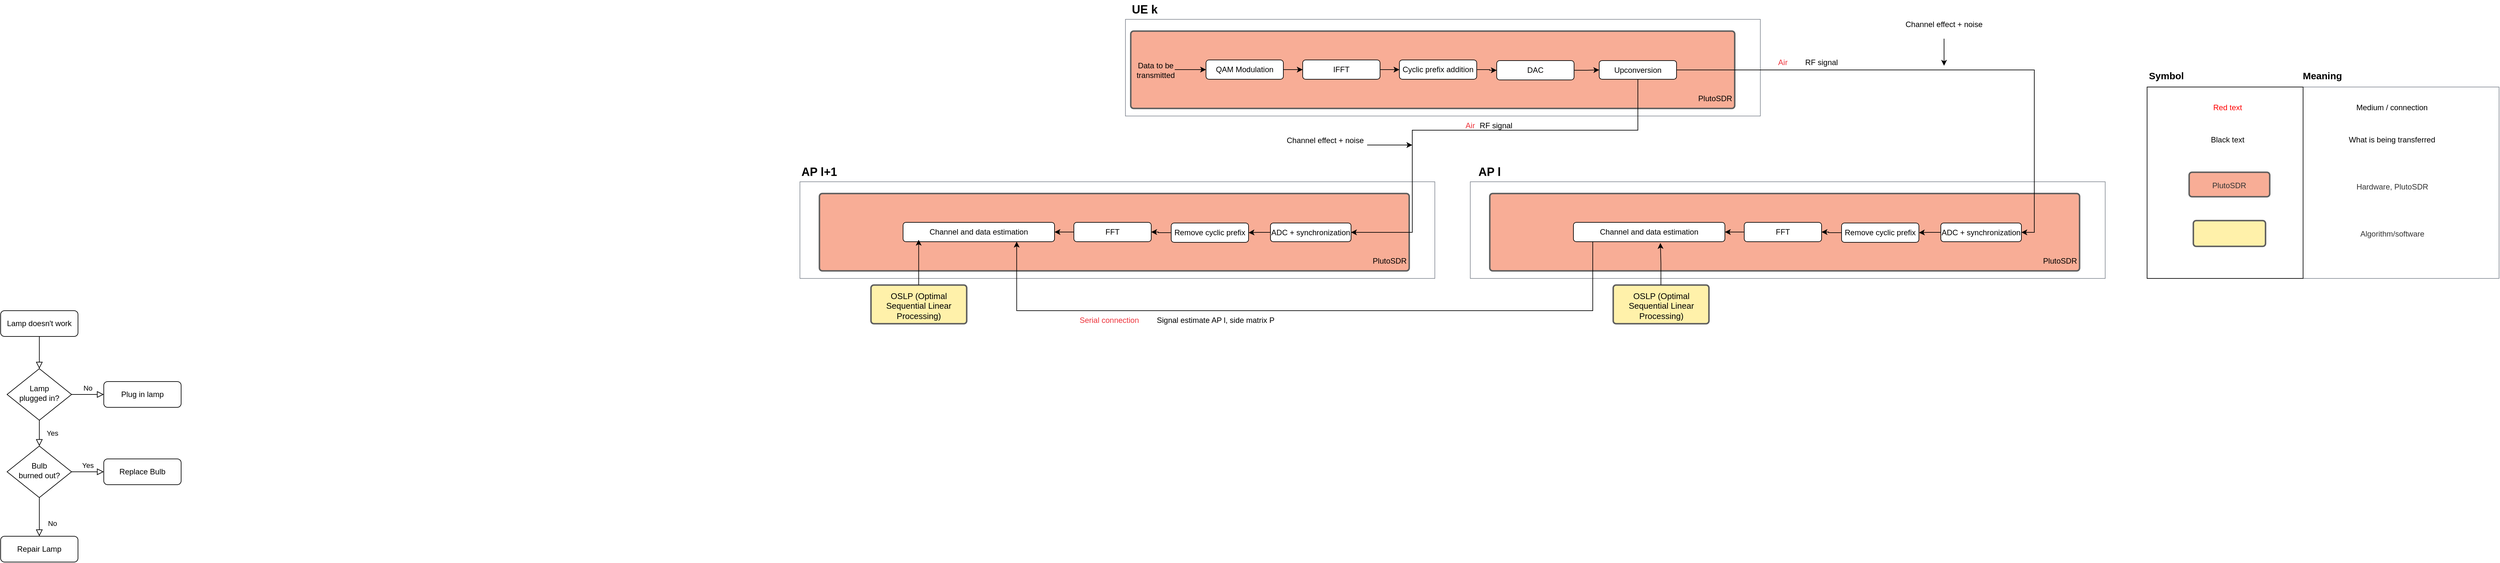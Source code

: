 <mxfile version="24.8.3">
  <diagram id="C5RBs43oDa-KdzZeNtuy" name="Page-1">
    <mxGraphModel dx="1434" dy="1928" grid="1" gridSize="10" guides="1" tooltips="1" connect="1" arrows="1" fold="1" page="1" pageScale="1" pageWidth="827" pageHeight="1169" math="0" shadow="0">
      <root>
        <mxCell id="WIyWlLk6GJQsqaUBKTNV-0" />
        <mxCell id="WIyWlLk6GJQsqaUBKTNV-1" parent="WIyWlLk6GJQsqaUBKTNV-0" />
        <mxCell id="WIyWlLk6GJQsqaUBKTNV-2" value="" style="rounded=0;html=1;jettySize=auto;orthogonalLoop=1;fontSize=11;endArrow=block;endFill=0;endSize=8;strokeWidth=1;shadow=0;labelBackgroundColor=none;edgeStyle=orthogonalEdgeStyle;" parent="WIyWlLk6GJQsqaUBKTNV-1" source="WIyWlLk6GJQsqaUBKTNV-3" target="WIyWlLk6GJQsqaUBKTNV-6" edge="1">
          <mxGeometry relative="1" as="geometry" />
        </mxCell>
        <mxCell id="WIyWlLk6GJQsqaUBKTNV-3" value="Lamp doesn&#39;t work" style="rounded=1;whiteSpace=wrap;html=1;fontSize=12;glass=0;strokeWidth=1;shadow=0;" parent="WIyWlLk6GJQsqaUBKTNV-1" vertex="1">
          <mxGeometry x="160" y="80" width="120" height="40" as="geometry" />
        </mxCell>
        <mxCell id="WIyWlLk6GJQsqaUBKTNV-4" value="Yes" style="rounded=0;html=1;jettySize=auto;orthogonalLoop=1;fontSize=11;endArrow=block;endFill=0;endSize=8;strokeWidth=1;shadow=0;labelBackgroundColor=none;edgeStyle=orthogonalEdgeStyle;" parent="WIyWlLk6GJQsqaUBKTNV-1" source="WIyWlLk6GJQsqaUBKTNV-6" target="WIyWlLk6GJQsqaUBKTNV-10" edge="1">
          <mxGeometry y="20" relative="1" as="geometry">
            <mxPoint as="offset" />
          </mxGeometry>
        </mxCell>
        <mxCell id="WIyWlLk6GJQsqaUBKTNV-5" value="No" style="edgeStyle=orthogonalEdgeStyle;rounded=0;html=1;jettySize=auto;orthogonalLoop=1;fontSize=11;endArrow=block;endFill=0;endSize=8;strokeWidth=1;shadow=0;labelBackgroundColor=none;" parent="WIyWlLk6GJQsqaUBKTNV-1" source="WIyWlLk6GJQsqaUBKTNV-6" target="WIyWlLk6GJQsqaUBKTNV-7" edge="1">
          <mxGeometry y="10" relative="1" as="geometry">
            <mxPoint as="offset" />
          </mxGeometry>
        </mxCell>
        <mxCell id="WIyWlLk6GJQsqaUBKTNV-6" value="Lamp&lt;br&gt;plugged in?" style="rhombus;whiteSpace=wrap;html=1;shadow=0;fontFamily=Helvetica;fontSize=12;align=center;strokeWidth=1;spacing=6;spacingTop=-4;" parent="WIyWlLk6GJQsqaUBKTNV-1" vertex="1">
          <mxGeometry x="170" y="170" width="100" height="80" as="geometry" />
        </mxCell>
        <mxCell id="WIyWlLk6GJQsqaUBKTNV-7" value="Plug in lamp" style="rounded=1;whiteSpace=wrap;html=1;fontSize=12;glass=0;strokeWidth=1;shadow=0;" parent="WIyWlLk6GJQsqaUBKTNV-1" vertex="1">
          <mxGeometry x="320" y="190" width="120" height="40" as="geometry" />
        </mxCell>
        <mxCell id="WIyWlLk6GJQsqaUBKTNV-8" value="No" style="rounded=0;html=1;jettySize=auto;orthogonalLoop=1;fontSize=11;endArrow=block;endFill=0;endSize=8;strokeWidth=1;shadow=0;labelBackgroundColor=none;edgeStyle=orthogonalEdgeStyle;" parent="WIyWlLk6GJQsqaUBKTNV-1" source="WIyWlLk6GJQsqaUBKTNV-10" target="WIyWlLk6GJQsqaUBKTNV-11" edge="1">
          <mxGeometry x="0.333" y="20" relative="1" as="geometry">
            <mxPoint as="offset" />
          </mxGeometry>
        </mxCell>
        <mxCell id="WIyWlLk6GJQsqaUBKTNV-9" value="Yes" style="edgeStyle=orthogonalEdgeStyle;rounded=0;html=1;jettySize=auto;orthogonalLoop=1;fontSize=11;endArrow=block;endFill=0;endSize=8;strokeWidth=1;shadow=0;labelBackgroundColor=none;" parent="WIyWlLk6GJQsqaUBKTNV-1" source="WIyWlLk6GJQsqaUBKTNV-10" target="WIyWlLk6GJQsqaUBKTNV-12" edge="1">
          <mxGeometry y="10" relative="1" as="geometry">
            <mxPoint as="offset" />
          </mxGeometry>
        </mxCell>
        <mxCell id="WIyWlLk6GJQsqaUBKTNV-10" value="Bulb&lt;br&gt;burned out?" style="rhombus;whiteSpace=wrap;html=1;shadow=0;fontFamily=Helvetica;fontSize=12;align=center;strokeWidth=1;spacing=6;spacingTop=-4;" parent="WIyWlLk6GJQsqaUBKTNV-1" vertex="1">
          <mxGeometry x="170" y="290" width="100" height="80" as="geometry" />
        </mxCell>
        <mxCell id="WIyWlLk6GJQsqaUBKTNV-11" value="Repair Lamp" style="rounded=1;whiteSpace=wrap;html=1;fontSize=12;glass=0;strokeWidth=1;shadow=0;" parent="WIyWlLk6GJQsqaUBKTNV-1" vertex="1">
          <mxGeometry x="160" y="430" width="120" height="40" as="geometry" />
        </mxCell>
        <mxCell id="WIyWlLk6GJQsqaUBKTNV-12" value="Replace Bulb" style="rounded=1;whiteSpace=wrap;html=1;fontSize=12;glass=0;strokeWidth=1;shadow=0;" parent="WIyWlLk6GJQsqaUBKTNV-1" vertex="1">
          <mxGeometry x="320" y="310" width="120" height="40" as="geometry" />
        </mxCell>
        <mxCell id="ywIWyBjBBA_NJopMtTMj-0" value="" style="html=1;overflow=block;blockSpacing=1;whiteSpace=wrap;fontSize=13;spacing=0;strokeColor=#6f7681;strokeOpacity=100;fillOpacity=0;fillColor=#ffffff;strokeWidth=0.8;container=1;pointerEvents=0;collapsible=0;recursiveResize=0;lucidId=N30nDekbUn9Q;" vertex="1" parent="WIyWlLk6GJQsqaUBKTNV-1">
          <mxGeometry x="1905" y="-372" width="985" height="150" as="geometry" />
        </mxCell>
        <mxCell id="ywIWyBjBBA_NJopMtTMj-24" value="Data to be transmitted" style="text;html=1;align=center;verticalAlign=middle;whiteSpace=wrap;rounded=0;" vertex="1" parent="ywIWyBjBBA_NJopMtTMj-0">
          <mxGeometry x="35" y="60" width="80" height="30" as="geometry" />
        </mxCell>
        <mxCell id="ywIWyBjBBA_NJopMtTMj-2" value="" style="html=1;overflow=block;blockSpacing=1;whiteSpace=wrap;fontSize=13;spacing=9;strokeColor=#5e5e5e;strokeOpacity=100;fillOpacity=100;rounded=1;absoluteArcSize=1;arcSize=9;fillColor=#f8ad96;strokeWidth=2.3;lucidId=J80nYq8lnvE4;" vertex="1" parent="ywIWyBjBBA_NJopMtTMj-0">
          <mxGeometry x="8" y="18" width="937" height="120" as="geometry" />
        </mxCell>
        <mxCell id="ywIWyBjBBA_NJopMtTMj-37" value="&lt;div&gt;Data to be transmitted&lt;/div&gt;" style="text;html=1;align=center;verticalAlign=middle;whiteSpace=wrap;rounded=0;" vertex="1" parent="ywIWyBjBBA_NJopMtTMj-0">
          <mxGeometry x="16.5" y="64" width="60" height="30" as="geometry" />
        </mxCell>
        <mxCell id="ywIWyBjBBA_NJopMtTMj-23" value="PlutoSDR" style="text;html=1;align=center;verticalAlign=middle;whiteSpace=wrap;rounded=0;" vertex="1" parent="ywIWyBjBBA_NJopMtTMj-0">
          <mxGeometry x="885" y="108" width="60" height="30" as="geometry" />
        </mxCell>
        <mxCell id="ywIWyBjBBA_NJopMtTMj-28" value="DAC" style="rounded=1;whiteSpace=wrap;html=1;" vertex="1" parent="ywIWyBjBBA_NJopMtTMj-0">
          <mxGeometry x="576" y="64" width="120" height="30" as="geometry" />
        </mxCell>
        <mxCell id="ywIWyBjBBA_NJopMtTMj-22" value="&lt;b&gt;&lt;font style=&quot;font-size: 18px;&quot;&gt;UE k&lt;/font&gt;&lt;/b&gt;" style="text;html=1;align=center;verticalAlign=middle;whiteSpace=wrap;rounded=0;" vertex="1" parent="WIyWlLk6GJQsqaUBKTNV-1">
          <mxGeometry x="1905" y="-402" width="60" height="30" as="geometry" />
        </mxCell>
        <mxCell id="ywIWyBjBBA_NJopMtTMj-35" value="" style="edgeStyle=orthogonalEdgeStyle;rounded=0;orthogonalLoop=1;jettySize=auto;html=1;" edge="1" parent="WIyWlLk6GJQsqaUBKTNV-1" source="ywIWyBjBBA_NJopMtTMj-25" target="ywIWyBjBBA_NJopMtTMj-26">
          <mxGeometry relative="1" as="geometry" />
        </mxCell>
        <mxCell id="ywIWyBjBBA_NJopMtTMj-25" value="QAM Modulation" style="rounded=1;whiteSpace=wrap;html=1;" vertex="1" parent="WIyWlLk6GJQsqaUBKTNV-1">
          <mxGeometry x="2030" y="-309" width="120" height="30" as="geometry" />
        </mxCell>
        <mxCell id="ywIWyBjBBA_NJopMtTMj-34" value="" style="edgeStyle=orthogonalEdgeStyle;rounded=0;orthogonalLoop=1;jettySize=auto;html=1;" edge="1" parent="WIyWlLk6GJQsqaUBKTNV-1" source="ywIWyBjBBA_NJopMtTMj-26" target="ywIWyBjBBA_NJopMtTMj-27">
          <mxGeometry relative="1" as="geometry" />
        </mxCell>
        <mxCell id="ywIWyBjBBA_NJopMtTMj-26" value="IFFT" style="rounded=1;whiteSpace=wrap;html=1;" vertex="1" parent="WIyWlLk6GJQsqaUBKTNV-1">
          <mxGeometry x="2180" y="-309" width="120" height="30" as="geometry" />
        </mxCell>
        <mxCell id="ywIWyBjBBA_NJopMtTMj-64" value="" style="edgeStyle=orthogonalEdgeStyle;rounded=0;orthogonalLoop=1;jettySize=auto;html=1;" edge="1" parent="WIyWlLk6GJQsqaUBKTNV-1" source="ywIWyBjBBA_NJopMtTMj-27" target="ywIWyBjBBA_NJopMtTMj-28">
          <mxGeometry relative="1" as="geometry" />
        </mxCell>
        <mxCell id="ywIWyBjBBA_NJopMtTMj-27" value="Cyclic prefix addition" style="rounded=1;whiteSpace=wrap;html=1;" vertex="1" parent="WIyWlLk6GJQsqaUBKTNV-1">
          <mxGeometry x="2330" y="-309" width="120" height="30" as="geometry" />
        </mxCell>
        <mxCell id="ywIWyBjBBA_NJopMtTMj-32" value="" style="edgeStyle=orthogonalEdgeStyle;rounded=0;orthogonalLoop=1;jettySize=auto;html=1;" edge="1" parent="WIyWlLk6GJQsqaUBKTNV-1" source="ywIWyBjBBA_NJopMtTMj-28" target="ywIWyBjBBA_NJopMtTMj-29">
          <mxGeometry relative="1" as="geometry" />
        </mxCell>
        <mxCell id="ywIWyBjBBA_NJopMtTMj-29" value="Upconversion" style="rounded=1;whiteSpace=wrap;html=1;" vertex="1" parent="WIyWlLk6GJQsqaUBKTNV-1">
          <mxGeometry x="2640" y="-308" width="120" height="29" as="geometry" />
        </mxCell>
        <mxCell id="ywIWyBjBBA_NJopMtTMj-38" value="" style="edgeStyle=orthogonalEdgeStyle;rounded=0;orthogonalLoop=1;jettySize=auto;html=1;" edge="1" parent="WIyWlLk6GJQsqaUBKTNV-1" source="ywIWyBjBBA_NJopMtTMj-37" target="ywIWyBjBBA_NJopMtTMj-25">
          <mxGeometry relative="1" as="geometry">
            <Array as="points">
              <mxPoint x="1990" y="-294" />
              <mxPoint x="1990" y="-294" />
            </Array>
          </mxGeometry>
        </mxCell>
        <mxCell id="ywIWyBjBBA_NJopMtTMj-39" value="" style="html=1;overflow=block;blockSpacing=1;whiteSpace=wrap;fontSize=13;spacing=0;strokeColor=#6f7681;strokeOpacity=100;fillOpacity=0;fillColor=#ffffff;strokeWidth=0.8;container=1;pointerEvents=0;collapsible=0;recursiveResize=0;lucidId=N30nDekbUn9Q;" vertex="1" parent="WIyWlLk6GJQsqaUBKTNV-1">
          <mxGeometry x="2440" y="-120" width="985" height="150" as="geometry" />
        </mxCell>
        <mxCell id="ywIWyBjBBA_NJopMtTMj-41" value="" style="html=1;overflow=block;blockSpacing=1;whiteSpace=wrap;fontSize=13;spacing=9;strokeColor=#5e5e5e;strokeOpacity=100;fillOpacity=100;rounded=1;absoluteArcSize=1;arcSize=9;fillColor=#f8ad96;strokeWidth=2.3;lucidId=J80nYq8lnvE4;" vertex="1" parent="ywIWyBjBBA_NJopMtTMj-39">
          <mxGeometry x="30" y="18" width="915" height="120" as="geometry" />
        </mxCell>
        <mxCell id="ywIWyBjBBA_NJopMtTMj-43" value="PlutoSDR" style="text;html=1;align=center;verticalAlign=middle;whiteSpace=wrap;rounded=0;" vertex="1" parent="ywIWyBjBBA_NJopMtTMj-39">
          <mxGeometry x="885" y="108" width="60" height="30" as="geometry" />
        </mxCell>
        <mxCell id="ywIWyBjBBA_NJopMtTMj-44" value="Remove cyclic prefix" style="rounded=1;whiteSpace=wrap;html=1;" vertex="1" parent="ywIWyBjBBA_NJopMtTMj-39">
          <mxGeometry x="576" y="64" width="120" height="30" as="geometry" />
        </mxCell>
        <mxCell id="ywIWyBjBBA_NJopMtTMj-45" value="&lt;font style=&quot;font-size: 18px;&quot;&gt;&lt;b&gt;AP l&lt;/b&gt;&lt;/font&gt;" style="text;html=1;align=center;verticalAlign=middle;whiteSpace=wrap;rounded=0;" vertex="1" parent="WIyWlLk6GJQsqaUBKTNV-1">
          <mxGeometry x="2440" y="-150" width="60" height="30" as="geometry" />
        </mxCell>
        <mxCell id="ywIWyBjBBA_NJopMtTMj-48" value="" style="edgeStyle=orthogonalEdgeStyle;rounded=0;orthogonalLoop=1;jettySize=auto;html=1;" edge="1" parent="WIyWlLk6GJQsqaUBKTNV-1" source="ywIWyBjBBA_NJopMtTMj-51" target="ywIWyBjBBA_NJopMtTMj-49">
          <mxGeometry relative="1" as="geometry" />
        </mxCell>
        <mxCell id="ywIWyBjBBA_NJopMtTMj-49" value="Channel and data estimation" style="rounded=1;whiteSpace=wrap;html=1;" vertex="1" parent="WIyWlLk6GJQsqaUBKTNV-1">
          <mxGeometry x="2600" y="-57" width="235" height="30" as="geometry" />
        </mxCell>
        <mxCell id="ywIWyBjBBA_NJopMtTMj-51" value="FFT" style="rounded=1;whiteSpace=wrap;html=1;" vertex="1" parent="WIyWlLk6GJQsqaUBKTNV-1">
          <mxGeometry x="2865" y="-57" width="120" height="30" as="geometry" />
        </mxCell>
        <mxCell id="ywIWyBjBBA_NJopMtTMj-52" value="" style="edgeStyle=orthogonalEdgeStyle;rounded=0;orthogonalLoop=1;jettySize=auto;html=1;" edge="1" parent="WIyWlLk6GJQsqaUBKTNV-1" source="ywIWyBjBBA_NJopMtTMj-53" target="ywIWyBjBBA_NJopMtTMj-44">
          <mxGeometry relative="1" as="geometry" />
        </mxCell>
        <mxCell id="ywIWyBjBBA_NJopMtTMj-53" value="ADC + synchronization" style="rounded=1;whiteSpace=wrap;html=1;" vertex="1" parent="WIyWlLk6GJQsqaUBKTNV-1">
          <mxGeometry x="3170" y="-56" width="125" height="29" as="geometry" />
        </mxCell>
        <mxCell id="ywIWyBjBBA_NJopMtTMj-55" value="&lt;font color=&quot;#ed333b&quot;&gt;Air&lt;/font&gt;" style="text;html=1;align=center;verticalAlign=middle;whiteSpace=wrap;rounded=0;" vertex="1" parent="WIyWlLk6GJQsqaUBKTNV-1">
          <mxGeometry x="2895" y="-320" width="60" height="30" as="geometry" />
        </mxCell>
        <mxCell id="ywIWyBjBBA_NJopMtTMj-56" value="RF signal" style="text;html=1;align=center;verticalAlign=middle;whiteSpace=wrap;rounded=0;" vertex="1" parent="WIyWlLk6GJQsqaUBKTNV-1">
          <mxGeometry x="2955" y="-320" width="60" height="30" as="geometry" />
        </mxCell>
        <mxCell id="ywIWyBjBBA_NJopMtTMj-60" style="edgeStyle=orthogonalEdgeStyle;rounded=0;orthogonalLoop=1;jettySize=auto;html=1;entryX=1;entryY=0.5;entryDx=0;entryDy=0;" edge="1" parent="WIyWlLk6GJQsqaUBKTNV-1" source="ywIWyBjBBA_NJopMtTMj-29" target="ywIWyBjBBA_NJopMtTMj-53">
          <mxGeometry relative="1" as="geometry" />
        </mxCell>
        <mxCell id="ywIWyBjBBA_NJopMtTMj-63" style="edgeStyle=orthogonalEdgeStyle;rounded=0;orthogonalLoop=1;jettySize=auto;html=1;" edge="1" parent="WIyWlLk6GJQsqaUBKTNV-1" source="ywIWyBjBBA_NJopMtTMj-61">
          <mxGeometry relative="1" as="geometry">
            <mxPoint x="3175" y="-300" as="targetPoint" />
          </mxGeometry>
        </mxCell>
        <mxCell id="ywIWyBjBBA_NJopMtTMj-61" value="&lt;div&gt;Channel effect + noise&lt;/div&gt;&lt;div&gt;&lt;br&gt;&lt;/div&gt;" style="text;html=1;align=center;verticalAlign=middle;whiteSpace=wrap;rounded=0;" vertex="1" parent="WIyWlLk6GJQsqaUBKTNV-1">
          <mxGeometry x="3110" y="-372" width="130" height="30" as="geometry" />
        </mxCell>
        <mxCell id="ywIWyBjBBA_NJopMtTMj-65" value="" style="edgeStyle=orthogonalEdgeStyle;rounded=0;orthogonalLoop=1;jettySize=auto;html=1;" edge="1" parent="WIyWlLk6GJQsqaUBKTNV-1" source="ywIWyBjBBA_NJopMtTMj-44" target="ywIWyBjBBA_NJopMtTMj-51">
          <mxGeometry relative="1" as="geometry" />
        </mxCell>
        <mxCell id="ywIWyBjBBA_NJopMtTMj-66" value="" style="html=1;overflow=block;blockSpacing=1;whiteSpace=wrap;fontSize=13;spacing=0;strokeColor=#6f7681;strokeOpacity=100;fillOpacity=0;fillColor=#ffffff;strokeWidth=0.8;container=1;pointerEvents=0;collapsible=0;recursiveResize=0;lucidId=gF1n5Aa4FO7X;" vertex="1" parent="WIyWlLk6GJQsqaUBKTNV-1">
          <mxGeometry x="3732" y="-267" width="304" height="297" as="geometry" />
        </mxCell>
        <mxCell id="ywIWyBjBBA_NJopMtTMj-77" value="&lt;font style=&quot;font-size: 12px;&quot;&gt;Hardware, PlutoSDR&lt;/font&gt;" style="html=1;overflow=block;blockSpacing=1;whiteSpace=wrap;fontSize=16.7;fontColor=#333333;spacing=9;strokeOpacity=0;fillOpacity=0;rounded=1;absoluteArcSize=1;arcSize=9;fillColor=#000000;strokeWidth=2.3;lucidId=gF1ngEjmAMdY;" vertex="1" parent="ywIWyBjBBA_NJopMtTMj-66">
          <mxGeometry x="20.5" y="117" width="235" height="73" as="geometry" />
        </mxCell>
        <mxCell id="ywIWyBjBBA_NJopMtTMj-81" value="Medium / connection" style="text;html=1;align=center;verticalAlign=middle;whiteSpace=wrap;rounded=0;" vertex="1" parent="ywIWyBjBBA_NJopMtTMj-66">
          <mxGeometry x="68" y="17" width="140" height="30" as="geometry" />
        </mxCell>
        <mxCell id="ywIWyBjBBA_NJopMtTMj-82" value="What is being transferred" style="text;html=1;align=center;verticalAlign=middle;whiteSpace=wrap;rounded=0;" vertex="1" parent="ywIWyBjBBA_NJopMtTMj-66">
          <mxGeometry x="68" y="67" width="140" height="30" as="geometry" />
        </mxCell>
        <mxCell id="ywIWyBjBBA_NJopMtTMj-76" value="&lt;font style=&quot;font-size: 12px;&quot;&gt;Algorithm/software&lt;/font&gt;" style="html=1;overflow=block;blockSpacing=1;whiteSpace=wrap;fontSize=16.7;fontColor=#333333;spacing=9;strokeOpacity=0;fillOpacity=0;rounded=1;absoluteArcSize=1;arcSize=9;fillColor=#000000;strokeWidth=2.3;lucidId=gF1ngEjmAMdY;" vertex="1" parent="ywIWyBjBBA_NJopMtTMj-66">
          <mxGeometry x="20.5" y="190" width="235" height="73" as="geometry" />
        </mxCell>
        <mxCell id="ywIWyBjBBA_NJopMtTMj-83" value="" style="rounded=0;whiteSpace=wrap;html=1;fillColor=none;" vertex="1" parent="WIyWlLk6GJQsqaUBKTNV-1">
          <mxGeometry x="3490" y="-267" width="242" height="297" as="geometry" />
        </mxCell>
        <mxCell id="ywIWyBjBBA_NJopMtTMj-84" value="&lt;font style=&quot;font-size: 12px;&quot;&gt;PlutoSDR&lt;/font&gt;" style="html=1;overflow=block;blockSpacing=1;whiteSpace=wrap;fontSize=16.7;fontColor=#333333;spacing=9;strokeColor=#5e5e5e;strokeOpacity=100;fillOpacity=100;rounded=1;absoluteArcSize=1;arcSize=9;fillColor=#f8ad96;strokeWidth=2.3;lucidId=gF1nI-Jwwumz;" vertex="1" parent="WIyWlLk6GJQsqaUBKTNV-1">
          <mxGeometry x="3555" y="-135" width="125" height="38" as="geometry" />
        </mxCell>
        <mxCell id="ywIWyBjBBA_NJopMtTMj-85" value="" style="html=1;overflow=block;blockSpacing=1;whiteSpace=wrap;fontSize=13;align=left;spacing=9;strokeColor=#5e5e5e;strokeOpacity=100;fillOpacity=100;rounded=1;absoluteArcSize=1;arcSize=9;fillColor=#fff1aa;strokeWidth=2.3;lucidId=gF1nV02LV_8w;" vertex="1" parent="WIyWlLk6GJQsqaUBKTNV-1">
          <mxGeometry x="3561.5" y="-60" width="112" height="40" as="geometry" />
        </mxCell>
        <mxCell id="ywIWyBjBBA_NJopMtTMj-86" value="&lt;font color=&quot;#ff0000&quot;&gt;Red text&lt;/font&gt;" style="text;html=1;align=center;verticalAlign=middle;whiteSpace=wrap;rounded=0;" vertex="1" parent="WIyWlLk6GJQsqaUBKTNV-1">
          <mxGeometry x="3585" y="-250" width="60" height="30" as="geometry" />
        </mxCell>
        <mxCell id="ywIWyBjBBA_NJopMtTMj-87" value="Black text" style="text;html=1;align=center;verticalAlign=middle;whiteSpace=wrap;rounded=0;" vertex="1" parent="WIyWlLk6GJQsqaUBKTNV-1">
          <mxGeometry x="3585" y="-200" width="60" height="30" as="geometry" />
        </mxCell>
        <mxCell id="ywIWyBjBBA_NJopMtTMj-88" value="&lt;font size=&quot;1&quot;&gt;&lt;b style=&quot;font-size: 15px;&quot;&gt;Symbol&lt;/b&gt;&lt;/font&gt;" style="text;html=1;align=center;verticalAlign=middle;whiteSpace=wrap;rounded=0;" vertex="1" parent="WIyWlLk6GJQsqaUBKTNV-1">
          <mxGeometry x="3490" y="-300" width="60" height="30" as="geometry" />
        </mxCell>
        <mxCell id="ywIWyBjBBA_NJopMtTMj-89" value="&lt;font size=&quot;1&quot;&gt;&lt;b style=&quot;font-size: 15px;&quot;&gt;Meaning&lt;/b&gt;&lt;/font&gt;" style="text;html=1;align=center;verticalAlign=middle;whiteSpace=wrap;rounded=0;" vertex="1" parent="WIyWlLk6GJQsqaUBKTNV-1">
          <mxGeometry x="3732" y="-300" width="60" height="30" as="geometry" />
        </mxCell>
        <mxCell id="ywIWyBjBBA_NJopMtTMj-90" value="&lt;div align=&quot;center&quot;&gt;OSLP (Optimal Sequential Linear Processing)&lt;/div&gt;" style="html=1;overflow=block;blockSpacing=1;whiteSpace=wrap;fontSize=13;align=center;spacing=9;strokeColor=#5e5e5e;strokeOpacity=100;fillOpacity=100;rounded=1;absoluteArcSize=1;arcSize=9;fillColor=#fff1aa;strokeWidth=2.3;lucidId=gF1nV02LV_8w;" vertex="1" parent="WIyWlLk6GJQsqaUBKTNV-1">
          <mxGeometry x="2661.5" y="40" width="148.5" height="60" as="geometry" />
        </mxCell>
        <mxCell id="ywIWyBjBBA_NJopMtTMj-91" style="edgeStyle=orthogonalEdgeStyle;rounded=0;orthogonalLoop=1;jettySize=auto;html=1;entryX=0.574;entryY=1.067;entryDx=0;entryDy=0;entryPerimeter=0;" edge="1" parent="WIyWlLk6GJQsqaUBKTNV-1" source="ywIWyBjBBA_NJopMtTMj-90" target="ywIWyBjBBA_NJopMtTMj-49">
          <mxGeometry relative="1" as="geometry" />
        </mxCell>
        <mxCell id="ywIWyBjBBA_NJopMtTMj-92" value="" style="html=1;overflow=block;blockSpacing=1;whiteSpace=wrap;fontSize=13;spacing=0;strokeColor=#6f7681;strokeOpacity=100;fillOpacity=0;fillColor=#ffffff;strokeWidth=0.8;container=1;pointerEvents=0;collapsible=0;recursiveResize=0;lucidId=N30nDekbUn9Q;" vertex="1" parent="WIyWlLk6GJQsqaUBKTNV-1">
          <mxGeometry x="1400" y="-120" width="985" height="150" as="geometry" />
        </mxCell>
        <mxCell id="ywIWyBjBBA_NJopMtTMj-93" value="" style="html=1;overflow=block;blockSpacing=1;whiteSpace=wrap;fontSize=13;spacing=9;strokeColor=#5e5e5e;strokeOpacity=100;fillOpacity=100;rounded=1;absoluteArcSize=1;arcSize=9;fillColor=#f8ad96;strokeWidth=2.3;lucidId=J80nYq8lnvE4;" vertex="1" parent="ywIWyBjBBA_NJopMtTMj-92">
          <mxGeometry x="30" y="18" width="915" height="120" as="geometry" />
        </mxCell>
        <mxCell id="ywIWyBjBBA_NJopMtTMj-94" value="PlutoSDR" style="text;html=1;align=center;verticalAlign=middle;whiteSpace=wrap;rounded=0;" vertex="1" parent="ywIWyBjBBA_NJopMtTMj-92">
          <mxGeometry x="885" y="108" width="60" height="30" as="geometry" />
        </mxCell>
        <mxCell id="ywIWyBjBBA_NJopMtTMj-95" value="Remove cyclic prefix" style="rounded=1;whiteSpace=wrap;html=1;" vertex="1" parent="ywIWyBjBBA_NJopMtTMj-92">
          <mxGeometry x="576" y="64" width="120" height="30" as="geometry" />
        </mxCell>
        <mxCell id="ywIWyBjBBA_NJopMtTMj-96" value="&lt;font style=&quot;font-size: 18px;&quot;&gt;&lt;b&gt;AP l+1&lt;br&gt;&lt;/b&gt;&lt;/font&gt;" style="text;html=1;align=center;verticalAlign=middle;whiteSpace=wrap;rounded=0;" vertex="1" parent="WIyWlLk6GJQsqaUBKTNV-1">
          <mxGeometry x="1400" y="-150" width="60" height="30" as="geometry" />
        </mxCell>
        <mxCell id="ywIWyBjBBA_NJopMtTMj-97" value="" style="edgeStyle=orthogonalEdgeStyle;rounded=0;orthogonalLoop=1;jettySize=auto;html=1;" edge="1" parent="WIyWlLk6GJQsqaUBKTNV-1" source="ywIWyBjBBA_NJopMtTMj-99" target="ywIWyBjBBA_NJopMtTMj-98">
          <mxGeometry relative="1" as="geometry" />
        </mxCell>
        <mxCell id="ywIWyBjBBA_NJopMtTMj-98" value="Channel and data estimation" style="rounded=1;whiteSpace=wrap;html=1;" vertex="1" parent="WIyWlLk6GJQsqaUBKTNV-1">
          <mxGeometry x="1560" y="-57" width="235" height="30" as="geometry" />
        </mxCell>
        <mxCell id="ywIWyBjBBA_NJopMtTMj-99" value="FFT" style="rounded=1;whiteSpace=wrap;html=1;" vertex="1" parent="WIyWlLk6GJQsqaUBKTNV-1">
          <mxGeometry x="1825" y="-57" width="120" height="30" as="geometry" />
        </mxCell>
        <mxCell id="ywIWyBjBBA_NJopMtTMj-100" value="" style="edgeStyle=orthogonalEdgeStyle;rounded=0;orthogonalLoop=1;jettySize=auto;html=1;" edge="1" parent="WIyWlLk6GJQsqaUBKTNV-1" source="ywIWyBjBBA_NJopMtTMj-101" target="ywIWyBjBBA_NJopMtTMj-95">
          <mxGeometry relative="1" as="geometry" />
        </mxCell>
        <mxCell id="ywIWyBjBBA_NJopMtTMj-101" value="ADC + synchronization" style="rounded=1;whiteSpace=wrap;html=1;" vertex="1" parent="WIyWlLk6GJQsqaUBKTNV-1">
          <mxGeometry x="2130" y="-56" width="125" height="29" as="geometry" />
        </mxCell>
        <mxCell id="ywIWyBjBBA_NJopMtTMj-102" value="" style="edgeStyle=orthogonalEdgeStyle;rounded=0;orthogonalLoop=1;jettySize=auto;html=1;" edge="1" parent="WIyWlLk6GJQsqaUBKTNV-1" source="ywIWyBjBBA_NJopMtTMj-95" target="ywIWyBjBBA_NJopMtTMj-99">
          <mxGeometry relative="1" as="geometry" />
        </mxCell>
        <mxCell id="ywIWyBjBBA_NJopMtTMj-103" value="&lt;div align=&quot;center&quot;&gt;OSLP (Optimal Sequential Linear Processing)&lt;/div&gt;" style="html=1;overflow=block;blockSpacing=1;whiteSpace=wrap;fontSize=13;align=center;spacing=9;strokeColor=#5e5e5e;strokeOpacity=100;fillOpacity=100;rounded=1;absoluteArcSize=1;arcSize=9;fillColor=#fff1aa;strokeWidth=2.3;lucidId=gF1nV02LV_8w;" vertex="1" parent="WIyWlLk6GJQsqaUBKTNV-1">
          <mxGeometry x="1510" y="40" width="148.5" height="60" as="geometry" />
        </mxCell>
        <mxCell id="ywIWyBjBBA_NJopMtTMj-106" value="&lt;font color=&quot;#ed333b&quot;&gt;Air&lt;/font&gt;" style="text;html=1;align=center;verticalAlign=middle;whiteSpace=wrap;rounded=0;" vertex="1" parent="WIyWlLk6GJQsqaUBKTNV-1">
          <mxGeometry x="2410" y="-222" width="60" height="30" as="geometry" />
        </mxCell>
        <mxCell id="ywIWyBjBBA_NJopMtTMj-107" value="RF signal" style="text;html=1;align=center;verticalAlign=middle;whiteSpace=wrap;rounded=0;" vertex="1" parent="WIyWlLk6GJQsqaUBKTNV-1">
          <mxGeometry x="2450" y="-222" width="60" height="30" as="geometry" />
        </mxCell>
        <mxCell id="ywIWyBjBBA_NJopMtTMj-111" style="edgeStyle=orthogonalEdgeStyle;rounded=0;orthogonalLoop=1;jettySize=auto;html=1;entryX=1;entryY=0.5;entryDx=0;entryDy=0;" edge="1" parent="WIyWlLk6GJQsqaUBKTNV-1" source="ywIWyBjBBA_NJopMtTMj-29" target="ywIWyBjBBA_NJopMtTMj-101">
          <mxGeometry relative="1" as="geometry">
            <Array as="points">
              <mxPoint x="2700" y="-200" />
              <mxPoint x="2350" y="-200" />
              <mxPoint x="2350" y="-41" />
            </Array>
          </mxGeometry>
        </mxCell>
        <mxCell id="ywIWyBjBBA_NJopMtTMj-113" style="edgeStyle=orthogonalEdgeStyle;rounded=0;orthogonalLoop=1;jettySize=auto;html=1;" edge="1" parent="WIyWlLk6GJQsqaUBKTNV-1" source="ywIWyBjBBA_NJopMtTMj-112">
          <mxGeometry relative="1" as="geometry">
            <mxPoint x="2350" y="-177" as="targetPoint" />
          </mxGeometry>
        </mxCell>
        <mxCell id="ywIWyBjBBA_NJopMtTMj-112" value="&lt;div&gt;Channel effect + noise&lt;/div&gt;&lt;div&gt;&lt;br&gt;&lt;/div&gt;" style="text;html=1;align=center;verticalAlign=middle;whiteSpace=wrap;rounded=0;" vertex="1" parent="WIyWlLk6GJQsqaUBKTNV-1">
          <mxGeometry x="2150" y="-192" width="130" height="30" as="geometry" />
        </mxCell>
        <mxCell id="ywIWyBjBBA_NJopMtTMj-114" style="edgeStyle=orthogonalEdgeStyle;rounded=0;orthogonalLoop=1;jettySize=auto;html=1;entryX=0.103;entryY=0.9;entryDx=0;entryDy=0;entryPerimeter=0;" edge="1" parent="WIyWlLk6GJQsqaUBKTNV-1" source="ywIWyBjBBA_NJopMtTMj-103" target="ywIWyBjBBA_NJopMtTMj-98">
          <mxGeometry relative="1" as="geometry" />
        </mxCell>
        <mxCell id="ywIWyBjBBA_NJopMtTMj-115" style="edgeStyle=orthogonalEdgeStyle;rounded=0;orthogonalLoop=1;jettySize=auto;html=1;entryX=0.75;entryY=1;entryDx=0;entryDy=0;" edge="1" parent="WIyWlLk6GJQsqaUBKTNV-1" source="ywIWyBjBBA_NJopMtTMj-49" target="ywIWyBjBBA_NJopMtTMj-98">
          <mxGeometry relative="1" as="geometry">
            <Array as="points">
              <mxPoint x="2630" y="80" />
              <mxPoint x="1736" y="80" />
            </Array>
          </mxGeometry>
        </mxCell>
        <mxCell id="ywIWyBjBBA_NJopMtTMj-116" value="&lt;font color=&quot;#ed333b&quot;&gt;Serial connection&lt;br&gt;&lt;/font&gt;" style="text;html=1;align=center;verticalAlign=middle;whiteSpace=wrap;rounded=0;" vertex="1" parent="WIyWlLk6GJQsqaUBKTNV-1">
          <mxGeometry x="1830" y="80" width="100" height="30" as="geometry" />
        </mxCell>
        <mxCell id="ywIWyBjBBA_NJopMtTMj-117" value="Signal estimate AP l, side matrix P" style="text;html=1;align=center;verticalAlign=middle;whiteSpace=wrap;rounded=0;" vertex="1" parent="WIyWlLk6GJQsqaUBKTNV-1">
          <mxGeometry x="1940" y="80" width="210" height="30" as="geometry" />
        </mxCell>
      </root>
    </mxGraphModel>
  </diagram>
</mxfile>
